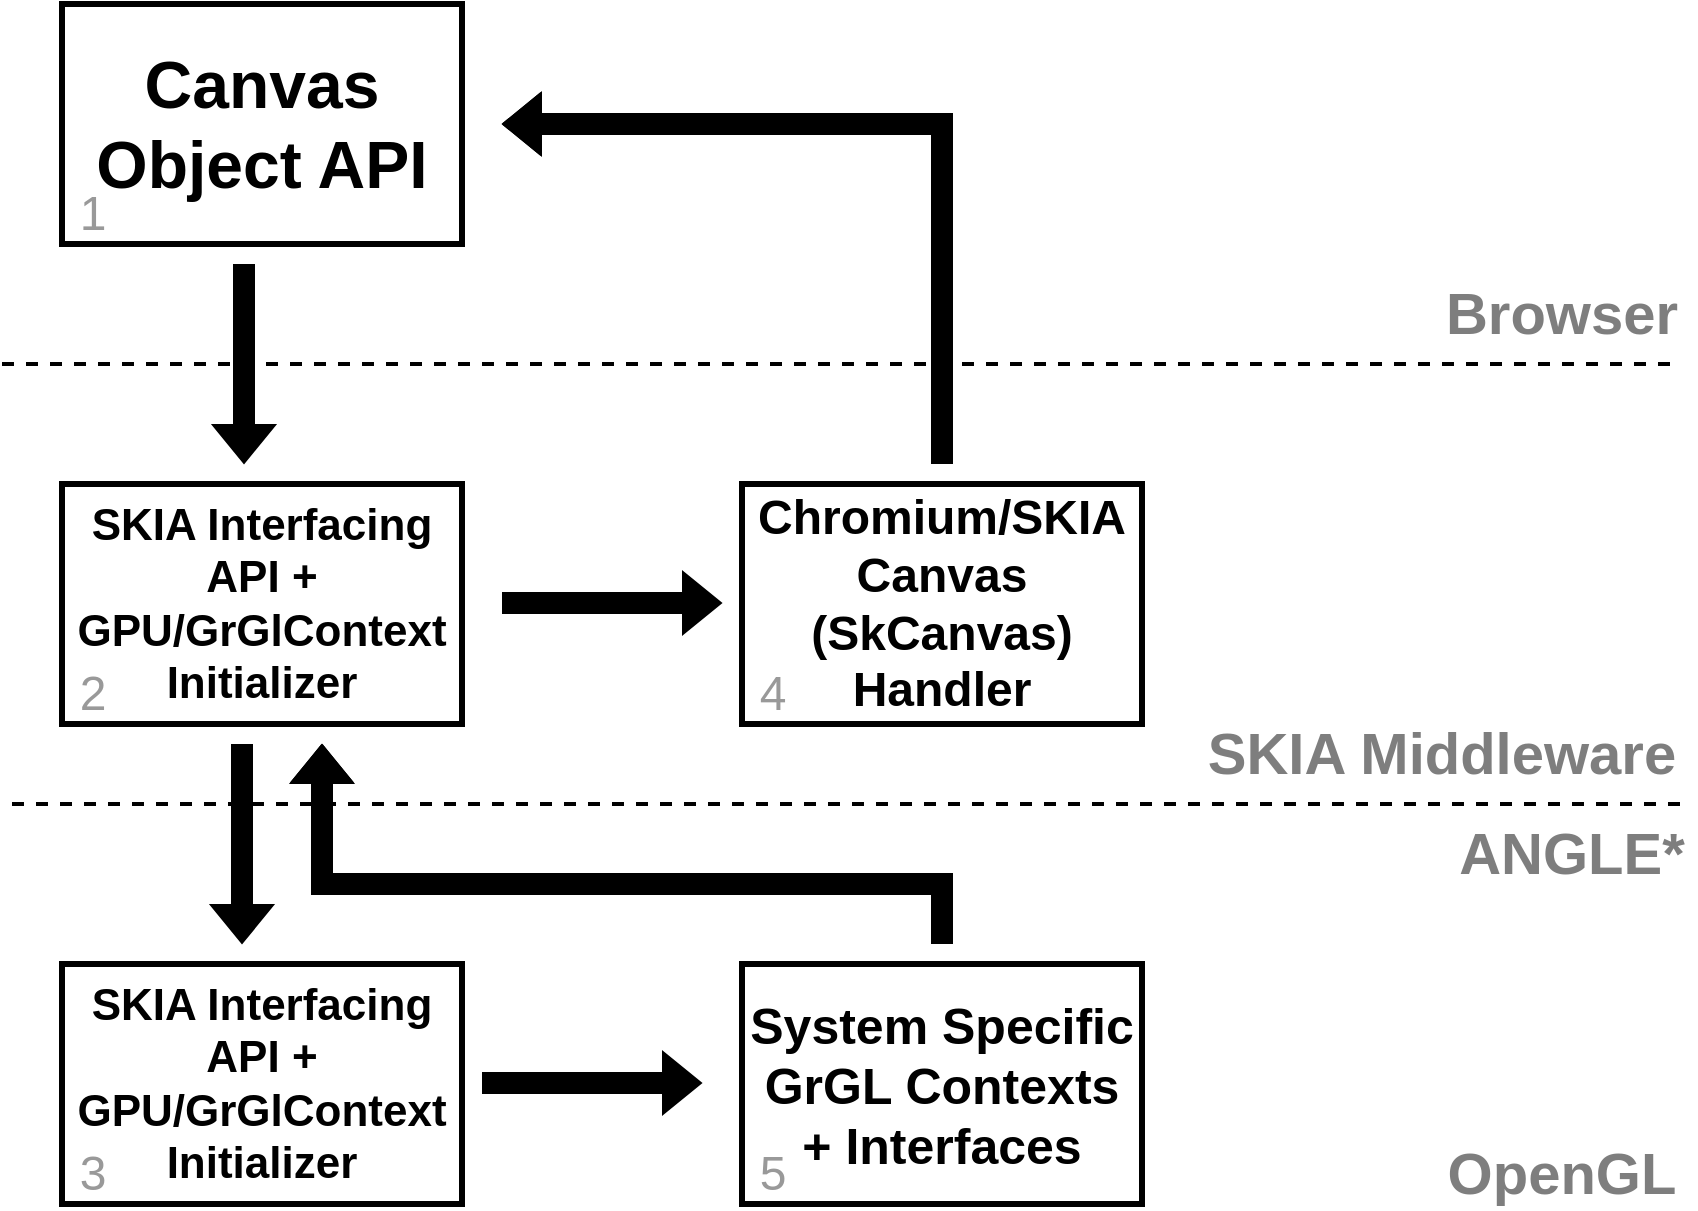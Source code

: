 <mxfile version="16.2.4" type="device"><diagram id="uCCs4LKG2pH-Yy1XBK-t" name="Page-1"><mxGraphModel dx="2742" dy="1097" grid="1" gridSize="10" guides="1" tooltips="1" connect="1" arrows="1" fold="1" page="1" pageScale="1" pageWidth="850" pageHeight="1100" math="0" shadow="0"><root><mxCell id="0"/><mxCell id="1" parent="0"/><mxCell id="cNWihNMkPHf3xZ7wAaEK-2" value="" style="shape=flexArrow;endArrow=classic;html=1;rounded=0;fontFamily=Times New Roman;fontSize=29;verticalAlign=top;fillColor=#000000;" edge="1" parent="1"><mxGeometry width="50" height="50" relative="1" as="geometry"><mxPoint x="121" y="170" as="sourcePoint"/><mxPoint x="121" y="270" as="targetPoint"/></mxGeometry></mxCell><mxCell id="cNWihNMkPHf3xZ7wAaEK-3" value="" style="endArrow=none;dashed=1;html=1;rounded=0;fontFamily=Times New Roman;fontSize=29;strokeWidth=2;" edge="1" parent="1"><mxGeometry width="50" height="50" relative="1" as="geometry"><mxPoint y="220" as="sourcePoint"/><mxPoint x="840" y="220" as="targetPoint"/><Array as="points"><mxPoint x="440" y="220"/><mxPoint x="680" y="220"/></Array></mxGeometry></mxCell><mxCell id="cNWihNMkPHf3xZ7wAaEK-5" value="Browser" style="text;html=1;strokeColor=none;fillColor=none;align=center;verticalAlign=middle;whiteSpace=wrap;rounded=0;fontFamily=Arial;fontSize=29;fontColor=#000000;fontStyle=1;textOpacity=50;" vertex="1" parent="1"><mxGeometry x="740" y="180" width="80" height="30" as="geometry"/></mxCell><UserObject label="SKIA Interfacing API + GPU/GrGlContext Initializer" link="https://github.com/google/skia/blob/main/include/gpu/gl/GrGLInterface.h" id="cNWihNMkPHf3xZ7wAaEK-8"><mxCell style="rounded=0;whiteSpace=wrap;html=1;fontFamily=Arial;fontSize=22;fontColor=#000000;strokeWidth=3;fontStyle=1" vertex="1" parent="1"><mxGeometry x="30" y="280" width="200" height="120" as="geometry"/></mxCell></UserObject><mxCell id="cNWihNMkPHf3xZ7wAaEK-12" value="" style="shape=flexArrow;endArrow=classic;html=1;rounded=0;fontFamily=Times New Roman;fontSize=29;verticalAlign=top;fillColor=#000000;" edge="1" parent="1"><mxGeometry width="50" height="50" relative="1" as="geometry"><mxPoint x="470" y="270" as="sourcePoint"/><mxPoint x="250" y="100" as="targetPoint"/><Array as="points"><mxPoint x="470" y="100"/></Array></mxGeometry></mxCell><mxCell id="cNWihNMkPHf3xZ7wAaEK-13" value="" style="shape=flexArrow;endArrow=classic;html=1;rounded=0;fontFamily=Times New Roman;fontSize=29;verticalAlign=top;fillColor=#000000;" edge="1" parent="1"><mxGeometry width="50" height="50" relative="1" as="geometry"><mxPoint x="250" y="339.5" as="sourcePoint"/><mxPoint x="360" y="339.5" as="targetPoint"/></mxGeometry></mxCell><UserObject label="Chromium/SKIA Canvas (SkCanvas) Handler" link="https://source.chromium.org/chromium/chromium/src/+/master:third_party/skia/src/core/SkCanvas.cpp;bpv=1;bpt=1" id="cNWihNMkPHf3xZ7wAaEK-14"><mxCell style="rounded=0;whiteSpace=wrap;html=1;fontFamily=Arial;fontSize=24;fontColor=#000000;strokeWidth=3;fontStyle=1" vertex="1" parent="1"><mxGeometry x="370" y="280" width="200" height="120" as="geometry"/></mxCell></UserObject><mxCell id="cNWihNMkPHf3xZ7wAaEK-15" value="" style="endArrow=none;dashed=1;html=1;rounded=0;fontFamily=Arial;fontSize=22;fontColor=#000000;strokeWidth=2;fillColor=#000000;" edge="1" parent="1"><mxGeometry width="50" height="50" relative="1" as="geometry"><mxPoint x="5" y="440" as="sourcePoint"/><mxPoint x="845" y="440" as="targetPoint"/></mxGeometry></mxCell><mxCell id="cNWihNMkPHf3xZ7wAaEK-16" value="SKIA Middleware" style="text;html=1;strokeColor=none;fillColor=none;align=center;verticalAlign=middle;whiteSpace=wrap;rounded=0;fontFamily=Arial;fontSize=29;fontColor=#000000;fontStyle=1;textOpacity=50;" vertex="1" parent="1"><mxGeometry x="600" y="400" width="240" height="30" as="geometry"/></mxCell><UserObject label="SKIA Interfacing API + GPU/GrGlContext Initializer" link="https://github.com/servo/skia/blob/master/src/gpu/gl/GrGLContext.cpp" id="cNWihNMkPHf3xZ7wAaEK-18"><mxCell style="rounded=0;whiteSpace=wrap;html=1;fontFamily=Arial;fontSize=22;fontColor=#000000;strokeWidth=3;fontStyle=1" vertex="1" parent="1"><mxGeometry x="30" y="520" width="200" height="120" as="geometry"/></mxCell></UserObject><UserObject label="System Specific GrGL Contexts + Interfaces" link="https://github.com/servo/skia/tree/master/src/gpu/gl" id="cNWihNMkPHf3xZ7wAaEK-19"><mxCell style="rounded=0;whiteSpace=wrap;html=1;fontFamily=Arial;fontSize=25;fontColor=#000000;strokeWidth=3;fontStyle=1" vertex="1" parent="1"><mxGeometry x="370" y="520" width="200" height="120" as="geometry"/></mxCell></UserObject><mxCell id="cNWihNMkPHf3xZ7wAaEK-20" value="" style="shape=flexArrow;endArrow=classic;html=1;rounded=0;fontFamily=Times New Roman;fontSize=29;verticalAlign=top;fillColor=#000000;" edge="1" parent="1"><mxGeometry width="50" height="50" relative="1" as="geometry"><mxPoint x="120" y="410" as="sourcePoint"/><mxPoint x="120" y="510" as="targetPoint"/></mxGeometry></mxCell><mxCell id="cNWihNMkPHf3xZ7wAaEK-21" value="" style="shape=flexArrow;endArrow=classic;html=1;rounded=0;fontFamily=Times New Roman;fontSize=29;verticalAlign=top;fillColor=#000000;" edge="1" parent="1"><mxGeometry width="50" height="50" relative="1" as="geometry"><mxPoint x="240" y="579.5" as="sourcePoint"/><mxPoint x="350" y="579.5" as="targetPoint"/></mxGeometry></mxCell><mxCell id="cNWihNMkPHf3xZ7wAaEK-22" value="" style="shape=flexArrow;endArrow=classic;html=1;rounded=0;fontFamily=Times New Roman;fontSize=29;verticalAlign=top;fillColor=#000000;" edge="1" parent="1"><mxGeometry width="50" height="50" relative="1" as="geometry"><mxPoint x="470" y="510" as="sourcePoint"/><mxPoint x="160" y="410" as="targetPoint"/><Array as="points"><mxPoint x="470" y="480"/><mxPoint x="160" y="480"/></Array></mxGeometry></mxCell><mxCell id="cNWihNMkPHf3xZ7wAaEK-23" value="OpenGL" style="text;html=1;strokeColor=none;fillColor=none;align=center;verticalAlign=middle;whiteSpace=wrap;rounded=0;fontFamily=Arial;fontSize=29;fontColor=#000000;fontStyle=1;textOpacity=50;" vertex="1" parent="1"><mxGeometry x="720" y="610" width="120" height="30" as="geometry"/></mxCell><mxCell id="cNWihNMkPHf3xZ7wAaEK-29" value="ANGLE*" style="text;html=1;strokeColor=none;fillColor=none;align=center;verticalAlign=middle;whiteSpace=wrap;rounded=0;fontFamily=Arial;fontSize=29;fontColor=#000000;fontStyle=1;textOpacity=50;" vertex="1" parent="1"><mxGeometry x="730" y="450" width="110" height="30" as="geometry"/></mxCell><UserObject label="Canvas Object API" link="https://github.com/google/skia/blob/main/include/gpu/gl/GrGLInterface.h" id="cNWihNMkPHf3xZ7wAaEK-31"><mxCell style="rounded=0;whiteSpace=wrap;html=1;fontFamily=Arial;fontSize=33;fontColor=#000000;strokeWidth=3;fontStyle=1" vertex="1" parent="1"><mxGeometry x="30" y="40" width="200" height="120" as="geometry"/></mxCell></UserObject><mxCell id="cNWihNMkPHf3xZ7wAaEK-33" value="1" style="text;html=1;resizable=0;autosize=1;align=center;verticalAlign=middle;points=[];fillColor=none;strokeColor=none;rounded=0;fontFamily=Arial;fontSize=24;fontColor=#999999;" vertex="1" parent="1"><mxGeometry x="30" y="130" width="30" height="30" as="geometry"/></mxCell><mxCell id="cNWihNMkPHf3xZ7wAaEK-34" value="2" style="text;html=1;resizable=0;autosize=1;align=center;verticalAlign=middle;points=[];fillColor=none;strokeColor=none;rounded=0;fontFamily=Arial;fontSize=24;fontColor=#999999;" vertex="1" parent="1"><mxGeometry x="30" y="370" width="30" height="30" as="geometry"/></mxCell><mxCell id="cNWihNMkPHf3xZ7wAaEK-35" value="4" style="text;html=1;resizable=0;autosize=1;align=center;verticalAlign=middle;points=[];fillColor=none;strokeColor=none;rounded=0;fontFamily=Arial;fontSize=24;fontColor=#999999;" vertex="1" parent="1"><mxGeometry x="370" y="370" width="30" height="30" as="geometry"/></mxCell><mxCell id="cNWihNMkPHf3xZ7wAaEK-36" value="3" style="text;html=1;resizable=0;autosize=1;align=center;verticalAlign=middle;points=[];fillColor=none;strokeColor=none;rounded=0;fontFamily=Arial;fontSize=24;fontColor=#999999;" vertex="1" parent="1"><mxGeometry x="30" y="610" width="30" height="30" as="geometry"/></mxCell><mxCell id="cNWihNMkPHf3xZ7wAaEK-37" value="5" style="text;html=1;resizable=0;autosize=1;align=center;verticalAlign=middle;points=[];fillColor=none;strokeColor=none;rounded=0;fontFamily=Arial;fontSize=24;fontColor=#999999;" vertex="1" parent="1"><mxGeometry x="370" y="610" width="30" height="30" as="geometry"/></mxCell></root></mxGraphModel></diagram></mxfile>